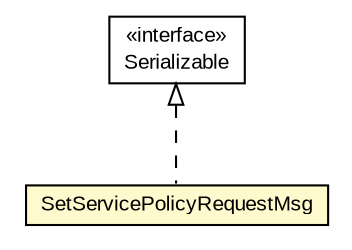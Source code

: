#!/usr/local/bin/dot
#
# Class diagram 
# Generated by UMLGraph version R5_6-24-gf6e263 (http://www.umlgraph.org/)
#

digraph G {
	edge [fontname="arial",fontsize=10,labelfontname="arial",labelfontsize=10];
	node [fontname="arial",fontsize=10,shape=plaintext];
	nodesep=0.25;
	ranksep=0.5;
	// org.miloss.fgsms.services.interfaces.policyconfiguration.SetServicePolicyRequestMsg
	c1125901 [label=<<table title="org.miloss.fgsms.services.interfaces.policyconfiguration.SetServicePolicyRequestMsg" border="0" cellborder="1" cellspacing="0" cellpadding="2" port="p" bgcolor="lemonChiffon" href="./SetServicePolicyRequestMsg.html">
		<tr><td><table border="0" cellspacing="0" cellpadding="1">
<tr><td align="center" balign="center"> SetServicePolicyRequestMsg </td></tr>
		</table></td></tr>
		</table>>, URL="./SetServicePolicyRequestMsg.html", fontname="arial", fontcolor="black", fontsize=10.0];
	//org.miloss.fgsms.services.interfaces.policyconfiguration.SetServicePolicyRequestMsg implements java.io.Serializable
	c1126631:p -> c1125901:p [dir=back,arrowtail=empty,style=dashed];
	// java.io.Serializable
	c1126631 [label=<<table title="java.io.Serializable" border="0" cellborder="1" cellspacing="0" cellpadding="2" port="p" href="http://java.sun.com/j2se/1.4.2/docs/api/java/io/Serializable.html">
		<tr><td><table border="0" cellspacing="0" cellpadding="1">
<tr><td align="center" balign="center"> &#171;interface&#187; </td></tr>
<tr><td align="center" balign="center"> Serializable </td></tr>
		</table></td></tr>
		</table>>, URL="http://java.sun.com/j2se/1.4.2/docs/api/java/io/Serializable.html", fontname="arial", fontcolor="black", fontsize=10.0];
}

